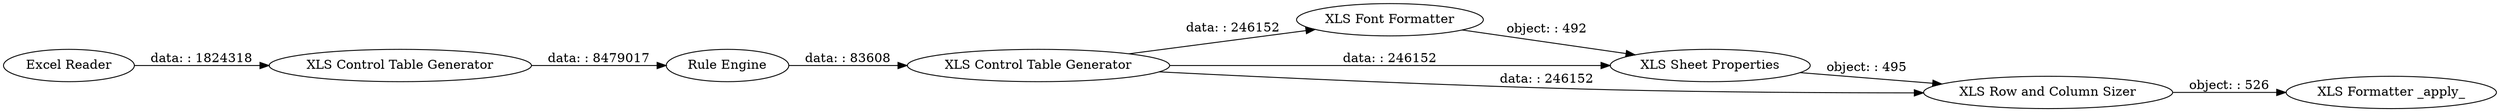 digraph {
	"988313905427020828_4" [label="XLS Control Table Generator"]
	"988313905427020828_14" [label="XLS Formatter _apply_"]
	"988313905427020828_9" [label="XLS Font Formatter"]
	"988313905427020828_32" [label="Excel Reader"]
	"988313905427020828_2" [label="XLS Control Table Generator"]
	"988313905427020828_8" [label="XLS Sheet Properties"]
	"988313905427020828_15" [label="XLS Row and Column Sizer"]
	"988313905427020828_3" [label="Rule Engine"]
	"988313905427020828_3" -> "988313905427020828_4" [label="data: : 83608"]
	"988313905427020828_15" -> "988313905427020828_14" [label="object: : 526"]
	"988313905427020828_4" -> "988313905427020828_9" [label="data: : 246152"]
	"988313905427020828_4" -> "988313905427020828_8" [label="data: : 246152"]
	"988313905427020828_32" -> "988313905427020828_2" [label="data: : 1824318"]
	"988313905427020828_8" -> "988313905427020828_15" [label="object: : 495"]
	"988313905427020828_9" -> "988313905427020828_8" [label="object: : 492"]
	"988313905427020828_2" -> "988313905427020828_3" [label="data: : 8479017"]
	"988313905427020828_4" -> "988313905427020828_15" [label="data: : 246152"]
	rankdir=LR
}
